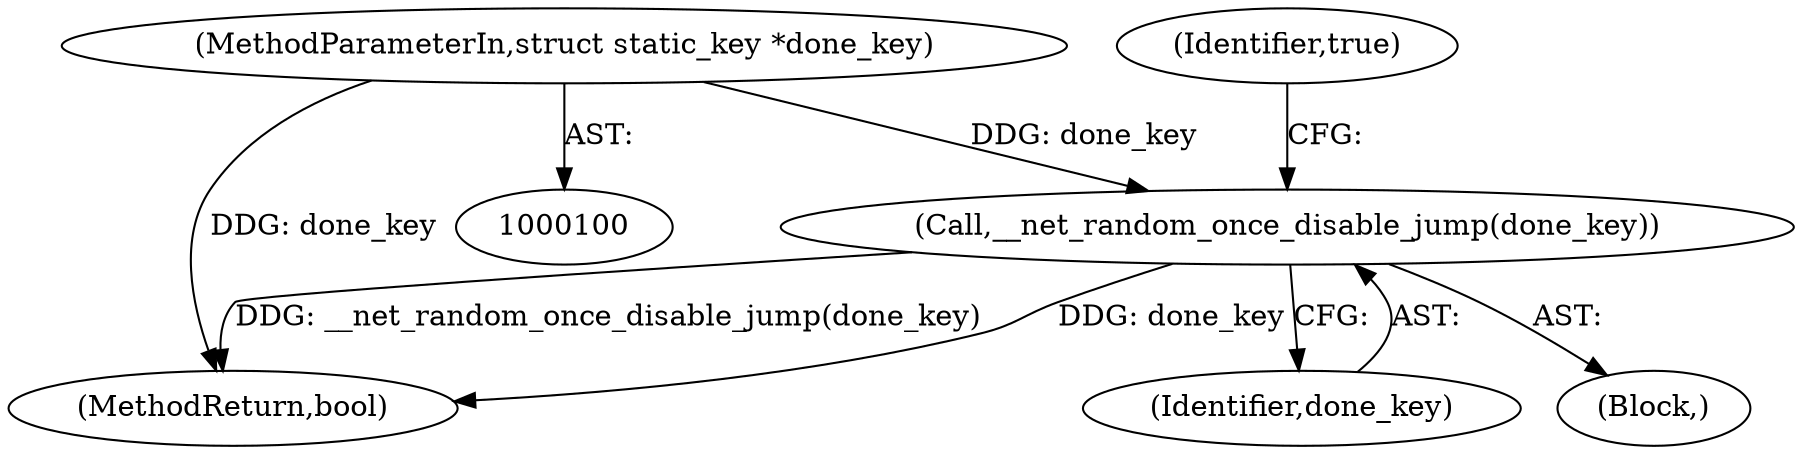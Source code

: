 digraph "0_linux_3d4405226d27b3a215e4d03cfa51f536244e5de7@API" {
"1000134" [label="(Call,__net_random_once_disable_jump(done_key))"];
"1000104" [label="(MethodParameterIn,struct static_key *done_key)"];
"1000134" [label="(Call,__net_random_once_disable_jump(done_key))"];
"1000104" [label="(MethodParameterIn,struct static_key *done_key)"];
"1000105" [label="(Block,)"];
"1000138" [label="(MethodReturn,bool)"];
"1000135" [label="(Identifier,done_key)"];
"1000137" [label="(Identifier,true)"];
"1000134" -> "1000105"  [label="AST: "];
"1000134" -> "1000135"  [label="CFG: "];
"1000135" -> "1000134"  [label="AST: "];
"1000137" -> "1000134"  [label="CFG: "];
"1000134" -> "1000138"  [label="DDG: __net_random_once_disable_jump(done_key)"];
"1000134" -> "1000138"  [label="DDG: done_key"];
"1000104" -> "1000134"  [label="DDG: done_key"];
"1000104" -> "1000100"  [label="AST: "];
"1000104" -> "1000138"  [label="DDG: done_key"];
}
